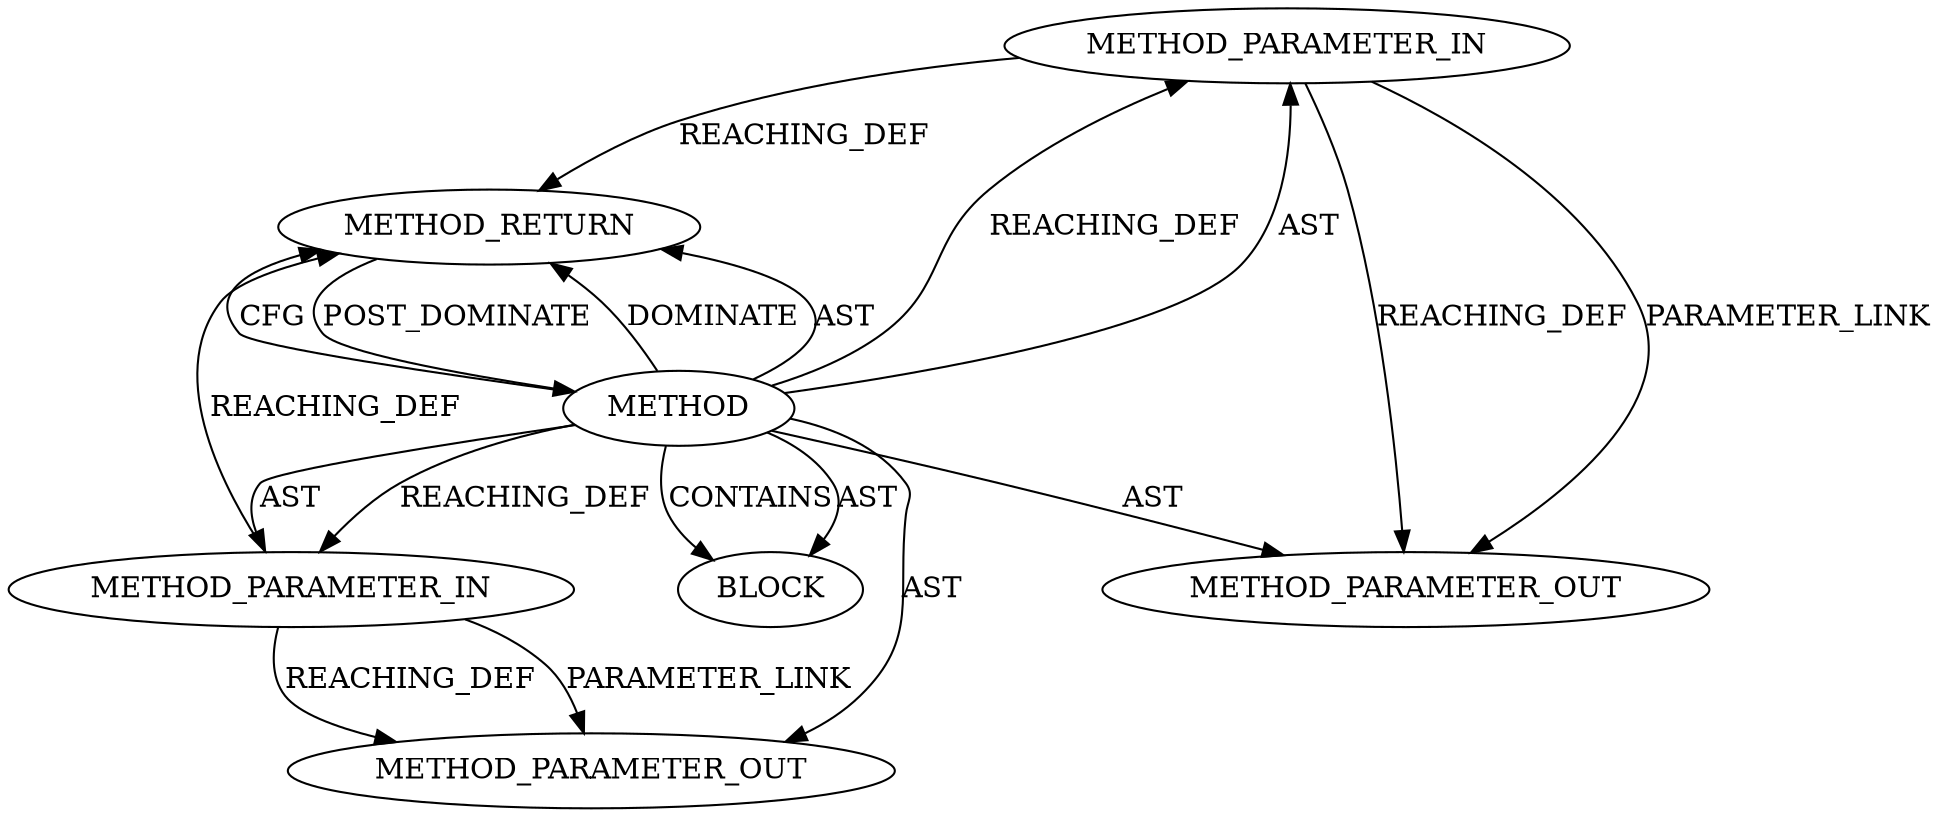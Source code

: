 digraph {
  19282 [label=METHOD_PARAMETER_IN ORDER=1 CODE="p1" IS_VARIADIC=false TYPE_FULL_NAME="ANY" EVALUATION_STRATEGY="BY_VALUE" INDEX=1 NAME="p1"]
  19285 [label=METHOD_RETURN ORDER=2 CODE="RET" TYPE_FULL_NAME="ANY" EVALUATION_STRATEGY="BY_VALUE"]
  21739 [label=METHOD_PARAMETER_OUT ORDER=2 CODE="p2" IS_VARIADIC=false TYPE_FULL_NAME="ANY" EVALUATION_STRATEGY="BY_VALUE" INDEX=2 NAME="p2"]
  21738 [label=METHOD_PARAMETER_OUT ORDER=1 CODE="p1" IS_VARIADIC=false TYPE_FULL_NAME="ANY" EVALUATION_STRATEGY="BY_VALUE" INDEX=1 NAME="p1"]
  19283 [label=METHOD_PARAMETER_IN ORDER=2 CODE="p2" IS_VARIADIC=false TYPE_FULL_NAME="ANY" EVALUATION_STRATEGY="BY_VALUE" INDEX=2 NAME="p2"]
  19281 [label=METHOD AST_PARENT_TYPE="NAMESPACE_BLOCK" AST_PARENT_FULL_NAME="<global>" ORDER=0 CODE="<empty>" FULL_NAME="<operator>.lessThan" IS_EXTERNAL=true FILENAME="<empty>" SIGNATURE="" NAME="<operator>.lessThan"]
  19284 [label=BLOCK ORDER=1 ARGUMENT_INDEX=1 CODE="<empty>" TYPE_FULL_NAME="ANY"]
  19282 -> 19285 [label=REACHING_DEF VARIABLE="p1"]
  19281 -> 19282 [label=REACHING_DEF VARIABLE=""]
  19281 -> 19285 [label=DOMINATE ]
  19281 -> 19282 [label=AST ]
  19281 -> 19285 [label=AST ]
  19285 -> 19281 [label=POST_DOMINATE ]
  19281 -> 21738 [label=AST ]
  19282 -> 21738 [label=REACHING_DEF VARIABLE="p1"]
  19281 -> 19285 [label=CFG ]
  19282 -> 21738 [label=PARAMETER_LINK ]
  19281 -> 19284 [label=CONTAINS ]
  19281 -> 19283 [label=AST ]
  19283 -> 21739 [label=PARAMETER_LINK ]
  19281 -> 19283 [label=REACHING_DEF VARIABLE=""]
  19281 -> 21739 [label=AST ]
  19281 -> 19284 [label=AST ]
  19283 -> 21739 [label=REACHING_DEF VARIABLE="p2"]
  19283 -> 19285 [label=REACHING_DEF VARIABLE="p2"]
}
